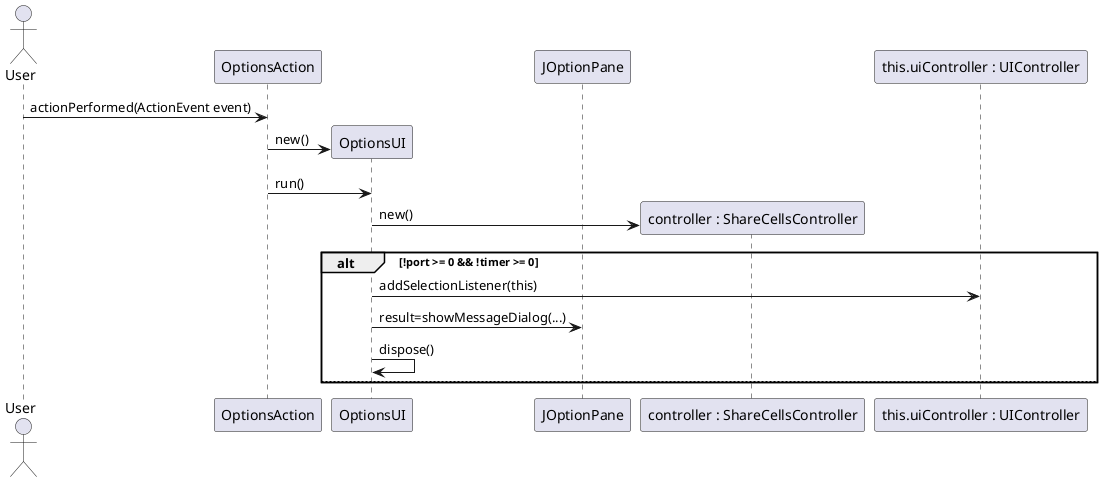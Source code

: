   @startuml doc-files/ipc_extension_image5.png
  actor User
  participant OptionsAction as EA
  participant OptionsUI as Option
  participant JOptionPane as JOption
  participant "controller : ShareCellsController" as Control
  participant "this.uiController : UIController" as UIC

  User -> EA : actionPerformed(ActionEvent event)
  create Option
  EA -> Option : new()
  EA -> Option : run()
  create Control
  Option -> Control : new()
  alt !port >= 0 && !timer >= 0
	Option -> UIC : addSelectionListener(this)
	Option -> JOption : result=showMessageDialog(...)
	Option -> Option : dispose()
  else
  end
  @enduml
